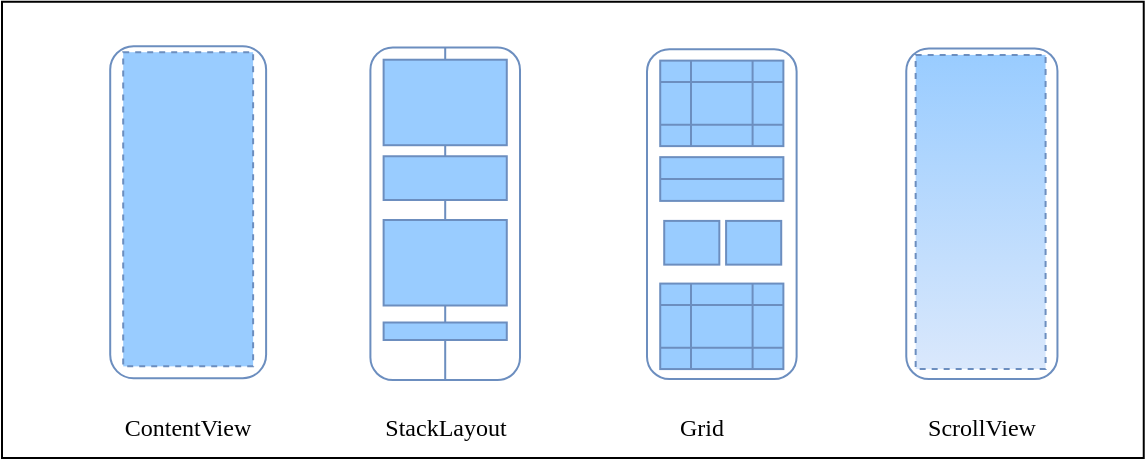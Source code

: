 <mxfile version="14.4.8" type="device"><diagram id="vPuvnzhg7-J5WE0CPJql" name="Page-1"><mxGraphModel dx="1183" dy="676" grid="1" gridSize="10" guides="1" tooltips="1" connect="1" arrows="1" fold="1" page="1" pageScale="1" pageWidth="827" pageHeight="1169" math="0" shadow="0"><root><mxCell id="0"/><mxCell id="1" parent="0"/><mxCell id="mAv0LmvADzaxr-kxLNYu-1" value="" style="rounded=0;whiteSpace=wrap;html=1;" parent="1" vertex="1"><mxGeometry x="40" y="50.88" width="570.87" height="228.12" as="geometry"/></mxCell><mxCell id="mAv0LmvADzaxr-kxLNYu-3" value="" style="shape=image;verticalLabelPosition=bottom;labelBackgroundColor=#ffffff;verticalAlign=top;aspect=fixed;imageAspect=0;image=https://mockuphone.com/static/images/devices/apple-iphone12-white-portrait.png;" parent="1" vertex="1"><mxGeometry x="209" y="52.04" width="109.47" height="207" as="geometry"/></mxCell><mxCell id="mAv0LmvADzaxr-kxLNYu-4" value="" style="rounded=1;whiteSpace=wrap;html=1;perimeterSpacing=0;sketch=0;glass=0;labelBackgroundColor=#ffffff;strokeColor=#6c8ebf;fillColor=none;" parent="1" vertex="1"><mxGeometry x="224.198" y="73.75" width="74.803" height="166.25" as="geometry"/></mxCell><mxCell id="mAv0LmvADzaxr-kxLNYu-38" value="" style="endArrow=none;html=1;entryX=0.5;entryY=0;entryDx=0;entryDy=0;exitX=0.5;exitY=1;exitDx=0;exitDy=0;fillColor=#dae8fc;strokeColor=#6c8ebf;" parent="1" source="mAv0LmvADzaxr-kxLNYu-4" target="mAv0LmvADzaxr-kxLNYu-4" edge="1"><mxGeometry width="50" height="50" relative="1" as="geometry"><mxPoint x="254.0" y="240" as="sourcePoint"/><mxPoint x="254.0" y="73.75" as="targetPoint"/></mxGeometry></mxCell><mxCell id="mAv0LmvADzaxr-kxLNYu-32" value="" style="shape=image;verticalLabelPosition=bottom;labelBackgroundColor=#ffffff;verticalAlign=top;aspect=fixed;imageAspect=0;image=https://mockuphone.com/static/images/devices/apple-iphone12-white-portrait.png;" parent="1" vertex="1"><mxGeometry x="78.346" y="52.04" width="109.47" height="207" as="geometry"/></mxCell><mxCell id="mAv0LmvADzaxr-kxLNYu-31" value="" style="shape=image;verticalLabelPosition=bottom;labelBackgroundColor=#ffffff;verticalAlign=top;aspect=fixed;imageAspect=0;image=https://mockuphone.com/static/images/devices/apple-iphone12-white-portrait.png;" parent="1" vertex="1"><mxGeometry x="475.196" y="52.04" width="109.47" height="207" as="geometry"/></mxCell><mxCell id="mAv0LmvADzaxr-kxLNYu-2" value="" style="shape=image;verticalLabelPosition=bottom;labelBackgroundColor=#ffffff;verticalAlign=top;aspect=fixed;imageAspect=0;image=https://mockuphone.com/static/images/devices/apple-iphone12-white-portrait.png;" parent="1" vertex="1"><mxGeometry x="345.162" y="52.04" width="109.47" height="207" as="geometry"/></mxCell><mxCell id="mAv0LmvADzaxr-kxLNYu-6" value="ScrollView" style="text;html=1;strokeColor=none;fillColor=none;align=center;verticalAlign=middle;whiteSpace=wrap;rounded=0;fontFamily=Times New Roman;" parent="1" vertex="1"><mxGeometry x="484.93" y="254" width="90" height="20" as="geometry"/></mxCell><mxCell id="mAv0LmvADzaxr-kxLNYu-7" value="" style="rounded=1;whiteSpace=wrap;html=1;strokeColor=#6c8ebf;fillColor=none;glass=1;" parent="1" vertex="1"><mxGeometry x="492.135" y="74.2" width="75.59" height="165.354" as="geometry"/></mxCell><mxCell id="mAv0LmvADzaxr-kxLNYu-8" value="" style="rounded=0;whiteSpace=wrap;html=1;dashed=1;fillColor=#dae8fc;strokeColor=#6c8ebf;sketch=0;shadow=0;glass=0;gradientDirection=north;gradientColor=#99CCFF;" parent="1" vertex="1"><mxGeometry x="496.828" y="77.45" width="64.96" height="157.086" as="geometry"/></mxCell><mxCell id="mAv0LmvADzaxr-kxLNYu-9" value="StackLayout" style="text;html=1;strokeColor=none;fillColor=none;align=center;verticalAlign=middle;whiteSpace=wrap;rounded=0;fontFamily=Times New Roman;" parent="1" vertex="1"><mxGeometry x="216.6" y="254" width="90" height="20" as="geometry"/></mxCell><mxCell id="mAv0LmvADzaxr-kxLNYu-17" value="Grid" style="text;html=1;strokeColor=none;fillColor=none;align=center;verticalAlign=middle;whiteSpace=wrap;rounded=0;fontFamily=Times New Roman;" parent="1" vertex="1"><mxGeometry x="345.16" y="254" width="90" height="20" as="geometry"/></mxCell><mxCell id="mAv0LmvADzaxr-kxLNYu-18" value="" style="rounded=1;whiteSpace=wrap;html=1;strokeColor=#6c8ebf;fillColor=none;glass=1;" parent="1" vertex="1"><mxGeometry x="362.5" y="74.59" width="74.803" height="164.96" as="geometry"/></mxCell><mxCell id="mAv0LmvADzaxr-kxLNYu-25" value="" style="rounded=1;whiteSpace=wrap;html=1;strokeColor=#6c8ebf;fillColor=none;glass=1;" parent="1" vertex="1"><mxGeometry x="94.1" y="73.11" width="77.953" height="165.99" as="geometry"/></mxCell><mxCell id="mAv0LmvADzaxr-kxLNYu-34" value="" style="rounded=0;whiteSpace=wrap;html=1;strokeColor=#6c8ebf;fillColor=#99CCFF;" parent="1" vertex="1"><mxGeometry x="230.81" y="79.86" width="61.58" height="42.75" as="geometry"/></mxCell><mxCell id="mAv0LmvADzaxr-kxLNYu-35" value="" style="rounded=0;whiteSpace=wrap;html=1;strokeColor=#6c8ebf;fillColor=#99CCFF;" parent="1" vertex="1"><mxGeometry x="230.81" y="128.13" width="61.58" height="21.87" as="geometry"/></mxCell><mxCell id="mAv0LmvADzaxr-kxLNYu-36" value="" style="rounded=0;whiteSpace=wrap;html=1;strokeColor=#6c8ebf;fillColor=#99CCFF;" parent="1" vertex="1"><mxGeometry x="230.81" y="160" width="61.58" height="42.75" as="geometry"/></mxCell><mxCell id="mAv0LmvADzaxr-kxLNYu-37" value="" style="rounded=0;whiteSpace=wrap;html=1;strokeColor=#6c8ebf;fillColor=#99CCFF;" parent="1" vertex="1"><mxGeometry x="230.81" y="211.25" width="61.58" height="8.75" as="geometry"/></mxCell><mxCell id="mAv0LmvADzaxr-kxLNYu-39" value="" style="rounded=0;whiteSpace=wrap;html=1;strokeColor=#6c8ebf;fillColor=#99CCFF;" parent="1" vertex="1"><mxGeometry x="369.11" y="80.31" width="61.58" height="42.75" as="geometry"/></mxCell><mxCell id="mAv0LmvADzaxr-kxLNYu-47" value="" style="rounded=0;whiteSpace=wrap;html=1;strokeColor=#6c8ebf;fillColor=#99CCFF;" parent="1" vertex="1"><mxGeometry x="369.11" y="191.79" width="61.58" height="42.75" as="geometry"/></mxCell><mxCell id="mAv0LmvADzaxr-kxLNYu-51" value="" style="endArrow=none;html=1;entryX=0.25;entryY=0;entryDx=0;entryDy=0;fillColor=#dae8fc;strokeColor=#6c8ebf;exitX=0.25;exitY=1;exitDx=0;exitDy=0;" parent="1" source="mAv0LmvADzaxr-kxLNYu-39" target="mAv0LmvADzaxr-kxLNYu-39" edge="1"><mxGeometry width="50" height="50" relative="1" as="geometry"><mxPoint x="378" y="120" as="sourcePoint"/><mxPoint x="380" y="220" as="targetPoint"/></mxGeometry></mxCell><mxCell id="mAv0LmvADzaxr-kxLNYu-48" value="" style="rounded=0;whiteSpace=wrap;html=1;strokeColor=#6c8ebf;fillColor=#99CCFF;" parent="1" vertex="1"><mxGeometry x="371.11" y="160.45" width="27.559" height="21.87" as="geometry"/></mxCell><mxCell id="mAv0LmvADzaxr-kxLNYu-52" value="" style="endArrow=none;html=1;entryX=0.75;entryY=0;entryDx=0;entryDy=0;exitX=0.75;exitY=1;exitDx=0;exitDy=0;fillColor=#dae8fc;strokeColor=#6c8ebf;" parent="1" source="mAv0LmvADzaxr-kxLNYu-39" target="mAv0LmvADzaxr-kxLNYu-39" edge="1"><mxGeometry width="50" height="50" relative="1" as="geometry"><mxPoint x="220" y="180" as="sourcePoint"/><mxPoint x="270" y="130" as="targetPoint"/></mxGeometry></mxCell><mxCell id="mAv0LmvADzaxr-kxLNYu-46" value="" style="rounded=0;whiteSpace=wrap;html=1;strokeColor=#6c8ebf;fillColor=#99CCFF;" parent="1" vertex="1"><mxGeometry x="369.11" y="128.58" width="61.58" height="21.87" as="geometry"/></mxCell><mxCell id="mAv0LmvADzaxr-kxLNYu-49" value="" style="rounded=0;whiteSpace=wrap;html=1;strokeColor=#6c8ebf;fillColor=#99CCFF;" parent="1" vertex="1"><mxGeometry x="402.05" y="160.45" width="27.559" height="21.87" as="geometry"/></mxCell><mxCell id="mAv0LmvADzaxr-kxLNYu-55" value="" style="endArrow=none;html=1;exitX=0;exitY=0.25;exitDx=0;exitDy=0;entryX=1;entryY=0.25;entryDx=0;entryDy=0;fillColor=#dae8fc;strokeColor=#6c8ebf;" parent="1" source="mAv0LmvADzaxr-kxLNYu-39" target="mAv0LmvADzaxr-kxLNYu-39" edge="1"><mxGeometry width="50" height="50" relative="1" as="geometry"><mxPoint x="360" y="50" as="sourcePoint"/><mxPoint x="410" as="targetPoint"/></mxGeometry></mxCell><mxCell id="mAv0LmvADzaxr-kxLNYu-56" value="" style="endArrow=none;html=1;exitX=0;exitY=0.75;exitDx=0;exitDy=0;entryX=1;entryY=0.75;entryDx=0;entryDy=0;fillColor=#dae8fc;strokeColor=#6c8ebf;" parent="1" source="mAv0LmvADzaxr-kxLNYu-39" target="mAv0LmvADzaxr-kxLNYu-39" edge="1"><mxGeometry width="50" height="50" relative="1" as="geometry"><mxPoint x="372.47" y="100.548" as="sourcePoint"/><mxPoint x="434.05" y="100.548" as="targetPoint"/></mxGeometry></mxCell><mxCell id="mAv0LmvADzaxr-kxLNYu-57" value="" style="endArrow=none;html=1;exitX=0;exitY=0.5;exitDx=0;exitDy=0;entryX=1;entryY=0.5;entryDx=0;entryDy=0;fillColor=#dae8fc;strokeColor=#6c8ebf;" parent="1" source="mAv0LmvADzaxr-kxLNYu-46" target="mAv0LmvADzaxr-kxLNYu-46" edge="1"><mxGeometry width="50" height="50" relative="1" as="geometry"><mxPoint x="372.47" y="121.923" as="sourcePoint"/><mxPoint x="434.05" y="121.923" as="targetPoint"/></mxGeometry></mxCell><mxCell id="mAv0LmvADzaxr-kxLNYu-58" value="" style="endArrow=none;html=1;entryX=0.25;entryY=0;entryDx=0;entryDy=0;fillColor=#dae8fc;strokeColor=#6c8ebf;exitX=0.25;exitY=1;exitDx=0;exitDy=0;" parent="1" source="mAv0LmvADzaxr-kxLNYu-47" target="mAv0LmvADzaxr-kxLNYu-47" edge="1"><mxGeometry width="50" height="50" relative="1" as="geometry"><mxPoint x="387.865" y="132.61" as="sourcePoint"/><mxPoint x="387.865" y="89.86" as="targetPoint"/></mxGeometry></mxCell><mxCell id="mAv0LmvADzaxr-kxLNYu-59" value="" style="endArrow=none;html=1;entryX=0.75;entryY=0;entryDx=0;entryDy=0;exitX=0.75;exitY=1;exitDx=0;exitDy=0;fillColor=#dae8fc;strokeColor=#6c8ebf;" parent="1" source="mAv0LmvADzaxr-kxLNYu-47" target="mAv0LmvADzaxr-kxLNYu-47" edge="1"><mxGeometry width="50" height="50" relative="1" as="geometry"><mxPoint x="418.655" y="132.61" as="sourcePoint"/><mxPoint x="418.655" y="89.86" as="targetPoint"/></mxGeometry></mxCell><mxCell id="mAv0LmvADzaxr-kxLNYu-60" value="" style="endArrow=none;html=1;exitX=0;exitY=0.75;exitDx=0;exitDy=0;entryX=1;entryY=0.75;entryDx=0;entryDy=0;fillColor=#dae8fc;strokeColor=#6c8ebf;" parent="1" source="mAv0LmvADzaxr-kxLNYu-47" target="mAv0LmvADzaxr-kxLNYu-47" edge="1"><mxGeometry width="50" height="50" relative="1" as="geometry"><mxPoint x="372.47" y="121.923" as="sourcePoint"/><mxPoint x="434.05" y="121.923" as="targetPoint"/></mxGeometry></mxCell><mxCell id="mAv0LmvADzaxr-kxLNYu-61" value="" style="endArrow=none;html=1;exitX=0;exitY=0.25;exitDx=0;exitDy=0;entryX=1;entryY=0.25;entryDx=0;entryDy=0;fillColor=#dae8fc;strokeColor=#6c8ebf;" parent="1" source="mAv0LmvADzaxr-kxLNYu-47" target="mAv0LmvADzaxr-kxLNYu-47" edge="1"><mxGeometry width="50" height="50" relative="1" as="geometry"><mxPoint x="382.47" y="131.923" as="sourcePoint"/><mxPoint x="444.05" y="131.923" as="targetPoint"/></mxGeometry></mxCell><mxCell id="mAv0LmvADzaxr-kxLNYu-75" value="" style="rounded=0;whiteSpace=wrap;html=1;dashed=1;strokeColor=#6c8ebf;sketch=0;shadow=0;glass=0;gradientDirection=north;fillColor=#99CCFF;" parent="1" vertex="1"><mxGeometry x="100.598" y="76.1" width="64.96" height="157.086" as="geometry"/></mxCell><mxCell id="mAv0LmvADzaxr-kxLNYu-76" value="ContentView" style="text;html=1;strokeColor=none;fillColor=none;align=center;verticalAlign=middle;whiteSpace=wrap;rounded=0;fontFamily=Times New Roman;" parent="1" vertex="1"><mxGeometry x="88.08" y="254" width="90" height="20" as="geometry"/></mxCell></root></mxGraphModel></diagram></mxfile>